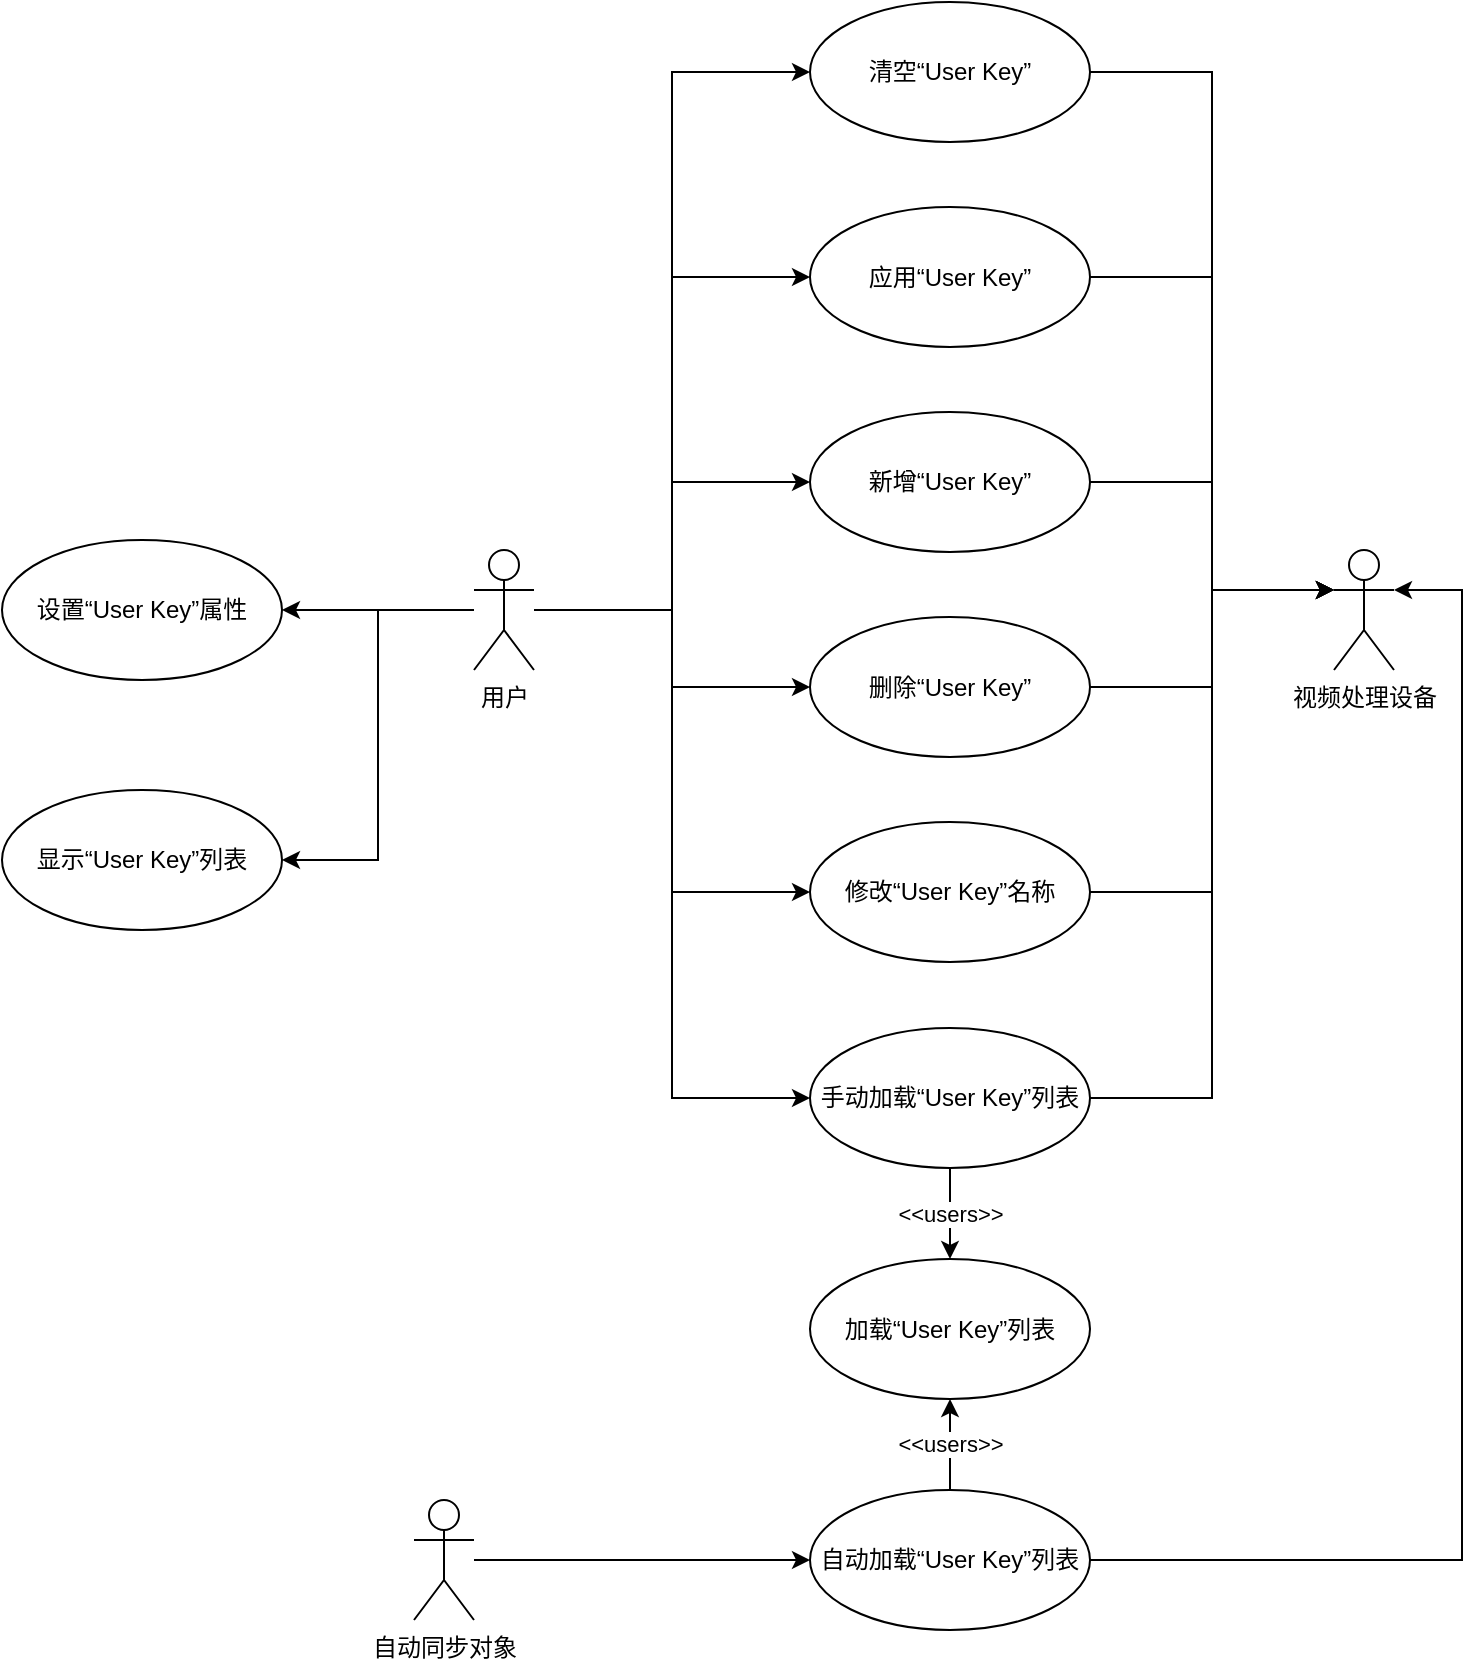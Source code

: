 <mxfile version="12.0.0" type="github" pages="1"><diagram id="k-A2DPcNK4Fi7RNg86N0" name="UserKey UserCase"><mxGraphModel dx="1648" dy="790" grid="1" gridSize="10" guides="1" tooltips="1" connect="1" arrows="1" fold="1" page="1" pageScale="1" pageWidth="827" pageHeight="1169" math="0" shadow="0"><root><mxCell id="0"/><mxCell id="1" parent="0"/><mxCell id="VcxcUE_bpvfnusnmxM5i-50" style="edgeStyle=orthogonalEdgeStyle;rounded=0;orthogonalLoop=1;jettySize=auto;html=1;entryX=0;entryY=0.333;entryDx=0;entryDy=0;entryPerimeter=0;" edge="1" parent="1" source="VcxcUE_bpvfnusnmxM5i-9" target="VcxcUE_bpvfnusnmxM5i-21"><mxGeometry relative="1" as="geometry"/></mxCell><mxCell id="VcxcUE_bpvfnusnmxM5i-9" value="新增“User Key”" style="ellipse;whiteSpace=wrap;html=1;" vertex="1" parent="1"><mxGeometry x="454" y="341" width="140" height="70" as="geometry"/></mxCell><mxCell id="VcxcUE_bpvfnusnmxM5i-51" style="edgeStyle=orthogonalEdgeStyle;rounded=0;orthogonalLoop=1;jettySize=auto;html=1;entryX=0;entryY=0.333;entryDx=0;entryDy=0;entryPerimeter=0;" edge="1" parent="1" source="VcxcUE_bpvfnusnmxM5i-10" target="VcxcUE_bpvfnusnmxM5i-21"><mxGeometry relative="1" as="geometry"/></mxCell><mxCell id="VcxcUE_bpvfnusnmxM5i-10" value="删除“User Key”" style="ellipse;whiteSpace=wrap;html=1;" vertex="1" parent="1"><mxGeometry x="454" y="443.5" width="140" height="70" as="geometry"/></mxCell><mxCell id="VcxcUE_bpvfnusnmxM5i-52" style="edgeStyle=orthogonalEdgeStyle;rounded=0;orthogonalLoop=1;jettySize=auto;html=1;entryX=0;entryY=0.333;entryDx=0;entryDy=0;entryPerimeter=0;" edge="1" parent="1" source="VcxcUE_bpvfnusnmxM5i-11" target="VcxcUE_bpvfnusnmxM5i-21"><mxGeometry relative="1" as="geometry"><mxPoint x="650" y="568" as="targetPoint"/></mxGeometry></mxCell><mxCell id="VcxcUE_bpvfnusnmxM5i-11" value="修改“User Key”名称" style="ellipse;whiteSpace=wrap;html=1;" vertex="1" parent="1"><mxGeometry x="454" y="546" width="140" height="70" as="geometry"/></mxCell><mxCell id="VcxcUE_bpvfnusnmxM5i-53" style="edgeStyle=orthogonalEdgeStyle;rounded=0;orthogonalLoop=1;jettySize=auto;html=1;entryX=0;entryY=0.333;entryDx=0;entryDy=0;entryPerimeter=0;" edge="1" parent="1" source="VcxcUE_bpvfnusnmxM5i-12" target="VcxcUE_bpvfnusnmxM5i-21"><mxGeometry relative="1" as="geometry"/></mxCell><mxCell id="VcxcUE_bpvfnusnmxM5i-80" value="&amp;lt;&amp;lt;users&amp;gt;&amp;gt;" style="edgeStyle=orthogonalEdgeStyle;rounded=0;orthogonalLoop=1;jettySize=auto;html=1;" edge="1" parent="1" source="VcxcUE_bpvfnusnmxM5i-12" target="VcxcUE_bpvfnusnmxM5i-75"><mxGeometry relative="1" as="geometry"/></mxCell><mxCell id="VcxcUE_bpvfnusnmxM5i-12" value="手动加载“User Key”列表" style="ellipse;whiteSpace=wrap;html=1;" vertex="1" parent="1"><mxGeometry x="454" y="649" width="140" height="70" as="geometry"/></mxCell><mxCell id="VcxcUE_bpvfnusnmxM5i-38" style="edgeStyle=orthogonalEdgeStyle;rounded=0;orthogonalLoop=1;jettySize=auto;html=1;entryX=0;entryY=0.5;entryDx=0;entryDy=0;" edge="1" parent="1" source="VcxcUE_bpvfnusnmxM5i-14" target="VcxcUE_bpvfnusnmxM5i-76"><mxGeometry relative="1" as="geometry"/></mxCell><mxCell id="VcxcUE_bpvfnusnmxM5i-14" value="自动同步对象" style="shape=umlActor;verticalLabelPosition=bottom;labelBackgroundColor=#ffffff;verticalAlign=top;html=1;" vertex="1" parent="1"><mxGeometry x="256" y="885" width="30" height="60" as="geometry"/></mxCell><mxCell id="VcxcUE_bpvfnusnmxM5i-21" value="视频处理设备" style="shape=umlActor;verticalLabelPosition=bottom;labelBackgroundColor=#ffffff;verticalAlign=top;html=1;" vertex="1" parent="1"><mxGeometry x="716" y="410" width="30" height="60" as="geometry"/></mxCell><mxCell id="VcxcUE_bpvfnusnmxM5i-64" style="edgeStyle=orthogonalEdgeStyle;rounded=0;orthogonalLoop=1;jettySize=auto;html=1;entryX=1;entryY=0.5;entryDx=0;entryDy=0;" edge="1" parent="1" source="VcxcUE_bpvfnusnmxM5i-31" target="VcxcUE_bpvfnusnmxM5i-63"><mxGeometry relative="1" as="geometry"/></mxCell><mxCell id="VcxcUE_bpvfnusnmxM5i-67" style="edgeStyle=orthogonalEdgeStyle;rounded=0;orthogonalLoop=1;jettySize=auto;html=1;entryX=0;entryY=0.5;entryDx=0;entryDy=0;" edge="1" parent="1" source="VcxcUE_bpvfnusnmxM5i-31" target="VcxcUE_bpvfnusnmxM5i-10"><mxGeometry relative="1" as="geometry"/></mxCell><mxCell id="VcxcUE_bpvfnusnmxM5i-68" style="edgeStyle=orthogonalEdgeStyle;rounded=0;orthogonalLoop=1;jettySize=auto;html=1;" edge="1" parent="1" source="VcxcUE_bpvfnusnmxM5i-31" target="VcxcUE_bpvfnusnmxM5i-9"><mxGeometry relative="1" as="geometry"/></mxCell><mxCell id="VcxcUE_bpvfnusnmxM5i-69" style="edgeStyle=orthogonalEdgeStyle;rounded=0;orthogonalLoop=1;jettySize=auto;html=1;entryX=0;entryY=0.5;entryDx=0;entryDy=0;" edge="1" parent="1" source="VcxcUE_bpvfnusnmxM5i-31" target="VcxcUE_bpvfnusnmxM5i-56"><mxGeometry relative="1" as="geometry"/></mxCell><mxCell id="VcxcUE_bpvfnusnmxM5i-70" style="edgeStyle=orthogonalEdgeStyle;rounded=0;orthogonalLoop=1;jettySize=auto;html=1;entryX=0;entryY=0.5;entryDx=0;entryDy=0;" edge="1" parent="1" source="VcxcUE_bpvfnusnmxM5i-31" target="VcxcUE_bpvfnusnmxM5i-60"><mxGeometry relative="1" as="geometry"/></mxCell><mxCell id="VcxcUE_bpvfnusnmxM5i-71" style="edgeStyle=orthogonalEdgeStyle;rounded=0;orthogonalLoop=1;jettySize=auto;html=1;entryX=0;entryY=0.5;entryDx=0;entryDy=0;" edge="1" parent="1" source="VcxcUE_bpvfnusnmxM5i-31" target="VcxcUE_bpvfnusnmxM5i-11"><mxGeometry relative="1" as="geometry"/></mxCell><mxCell id="VcxcUE_bpvfnusnmxM5i-72" style="edgeStyle=orthogonalEdgeStyle;rounded=0;orthogonalLoop=1;jettySize=auto;html=1;entryX=0;entryY=0.5;entryDx=0;entryDy=0;" edge="1" parent="1" source="VcxcUE_bpvfnusnmxM5i-31" target="VcxcUE_bpvfnusnmxM5i-12"><mxGeometry relative="1" as="geometry"/></mxCell><mxCell id="VcxcUE_bpvfnusnmxM5i-74" style="edgeStyle=orthogonalEdgeStyle;rounded=0;orthogonalLoop=1;jettySize=auto;html=1;entryX=1;entryY=0.5;entryDx=0;entryDy=0;" edge="1" parent="1" source="VcxcUE_bpvfnusnmxM5i-31" target="VcxcUE_bpvfnusnmxM5i-73"><mxGeometry relative="1" as="geometry"/></mxCell><mxCell id="VcxcUE_bpvfnusnmxM5i-31" value="用户" style="shape=umlActor;verticalLabelPosition=bottom;labelBackgroundColor=#ffffff;verticalAlign=top;html=1;shadow=0;" vertex="1" parent="1"><mxGeometry x="286" y="410" width="30" height="60" as="geometry"/></mxCell><mxCell id="VcxcUE_bpvfnusnmxM5i-58" style="edgeStyle=orthogonalEdgeStyle;rounded=0;orthogonalLoop=1;jettySize=auto;html=1;entryX=0;entryY=0.333;entryDx=0;entryDy=0;entryPerimeter=0;" edge="1" parent="1" source="VcxcUE_bpvfnusnmxM5i-56" target="VcxcUE_bpvfnusnmxM5i-21"><mxGeometry relative="1" as="geometry"><mxPoint x="700" y="468" as="targetPoint"/></mxGeometry></mxCell><mxCell id="VcxcUE_bpvfnusnmxM5i-56" value="应用“User Key”" style="ellipse;whiteSpace=wrap;html=1;shadow=0;" vertex="1" parent="1"><mxGeometry x="454" y="238.5" width="140" height="70" as="geometry"/></mxCell><mxCell id="VcxcUE_bpvfnusnmxM5i-62" style="edgeStyle=orthogonalEdgeStyle;rounded=0;orthogonalLoop=1;jettySize=auto;html=1;entryX=0;entryY=0.333;entryDx=0;entryDy=0;entryPerimeter=0;" edge="1" parent="1" source="VcxcUE_bpvfnusnmxM5i-60" target="VcxcUE_bpvfnusnmxM5i-21"><mxGeometry relative="1" as="geometry"><mxPoint x="730" y="517" as="targetPoint"/></mxGeometry></mxCell><mxCell id="VcxcUE_bpvfnusnmxM5i-60" value="清空“User Key”" style="ellipse;whiteSpace=wrap;html=1;shadow=0;" vertex="1" parent="1"><mxGeometry x="454" y="136" width="140" height="70" as="geometry"/></mxCell><mxCell id="VcxcUE_bpvfnusnmxM5i-63" value="设置“User Key”属性" style="ellipse;whiteSpace=wrap;html=1;" vertex="1" parent="1"><mxGeometry x="50" y="405" width="140" height="70" as="geometry"/></mxCell><mxCell id="VcxcUE_bpvfnusnmxM5i-73" value="显示“User Key”列表" style="ellipse;whiteSpace=wrap;html=1;" vertex="1" parent="1"><mxGeometry x="50" y="530" width="140" height="70" as="geometry"/></mxCell><mxCell id="VcxcUE_bpvfnusnmxM5i-75" value="加载“User Key”列表" style="ellipse;whiteSpace=wrap;html=1;" vertex="1" parent="1"><mxGeometry x="454" y="764.5" width="140" height="70" as="geometry"/></mxCell><mxCell id="VcxcUE_bpvfnusnmxM5i-78" style="edgeStyle=orthogonalEdgeStyle;rounded=0;orthogonalLoop=1;jettySize=auto;html=1;entryX=1;entryY=0.333;entryDx=0;entryDy=0;entryPerimeter=0;exitX=1;exitY=0.5;exitDx=0;exitDy=0;" edge="1" parent="1" source="VcxcUE_bpvfnusnmxM5i-76" target="VcxcUE_bpvfnusnmxM5i-21"><mxGeometry relative="1" as="geometry"><mxPoint x="750" y="430" as="targetPoint"/><Array as="points"><mxPoint x="780" y="915"/><mxPoint x="780" y="430"/></Array></mxGeometry></mxCell><mxCell id="VcxcUE_bpvfnusnmxM5i-81" value="&amp;lt;&amp;lt;users&amp;gt;&amp;gt;" style="edgeStyle=orthogonalEdgeStyle;rounded=0;orthogonalLoop=1;jettySize=auto;html=1;entryX=0.5;entryY=1;entryDx=0;entryDy=0;" edge="1" parent="1" source="VcxcUE_bpvfnusnmxM5i-76" target="VcxcUE_bpvfnusnmxM5i-75"><mxGeometry relative="1" as="geometry"/></mxCell><mxCell id="VcxcUE_bpvfnusnmxM5i-76" value="自动加载“User Key”列表" style="ellipse;whiteSpace=wrap;html=1;" vertex="1" parent="1"><mxGeometry x="454" y="880" width="140" height="70" as="geometry"/></mxCell></root></mxGraphModel></diagram></mxfile>